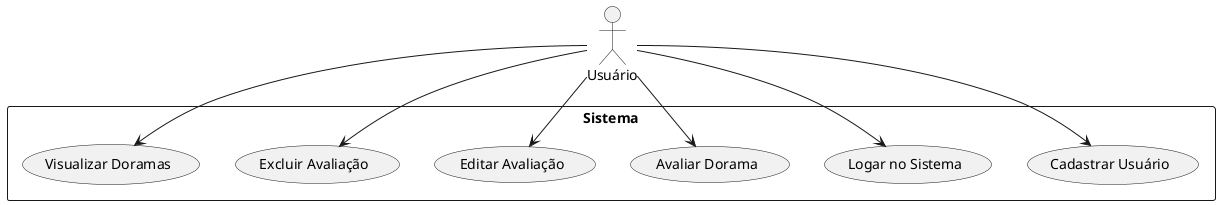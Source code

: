 ﻿@startuml
actor Usuario as "Usuário"

rectangle Sistema {
    usecase "Cadastrar Usuário" as UC_CadastrarUsuario
    usecase "Logar no Sistema" as UC_Logar
    usecase "Avaliar Dorama" as UC_AvaliarDorama
    usecase "Editar Avaliação" as UC_EditarAvaliacao
    usecase "Excluir Avaliação" as UC_ExcluirAvaliacao
    usecase "Visualizar Doramas" as UC_VisualizarDoramas
}

Usuario --> UC_CadastrarUsuario
Usuario --> UC_Logar
Usuario --> UC_AvaliarDorama
Usuario --> UC_EditarAvaliacao
Usuario --> UC_ExcluirAvaliacao
Usuario --> UC_VisualizarDoramas
@enduml